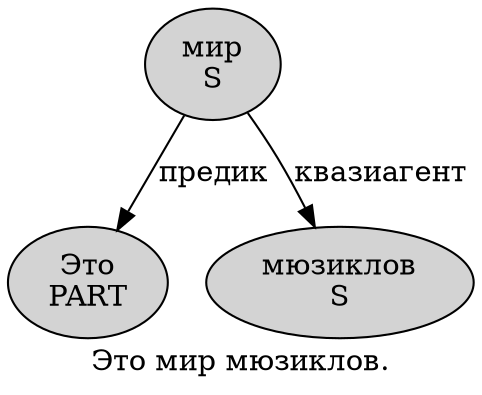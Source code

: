 digraph SENTENCE_476 {
	graph [label="Это мир мюзиклов."]
	node [style=filled]
		0 [label="Это
PART" color="" fillcolor=lightgray penwidth=1 shape=ellipse]
		1 [label="мир
S" color="" fillcolor=lightgray penwidth=1 shape=ellipse]
		2 [label="мюзиклов
S" color="" fillcolor=lightgray penwidth=1 shape=ellipse]
			1 -> 0 [label="предик"]
			1 -> 2 [label="квазиагент"]
}